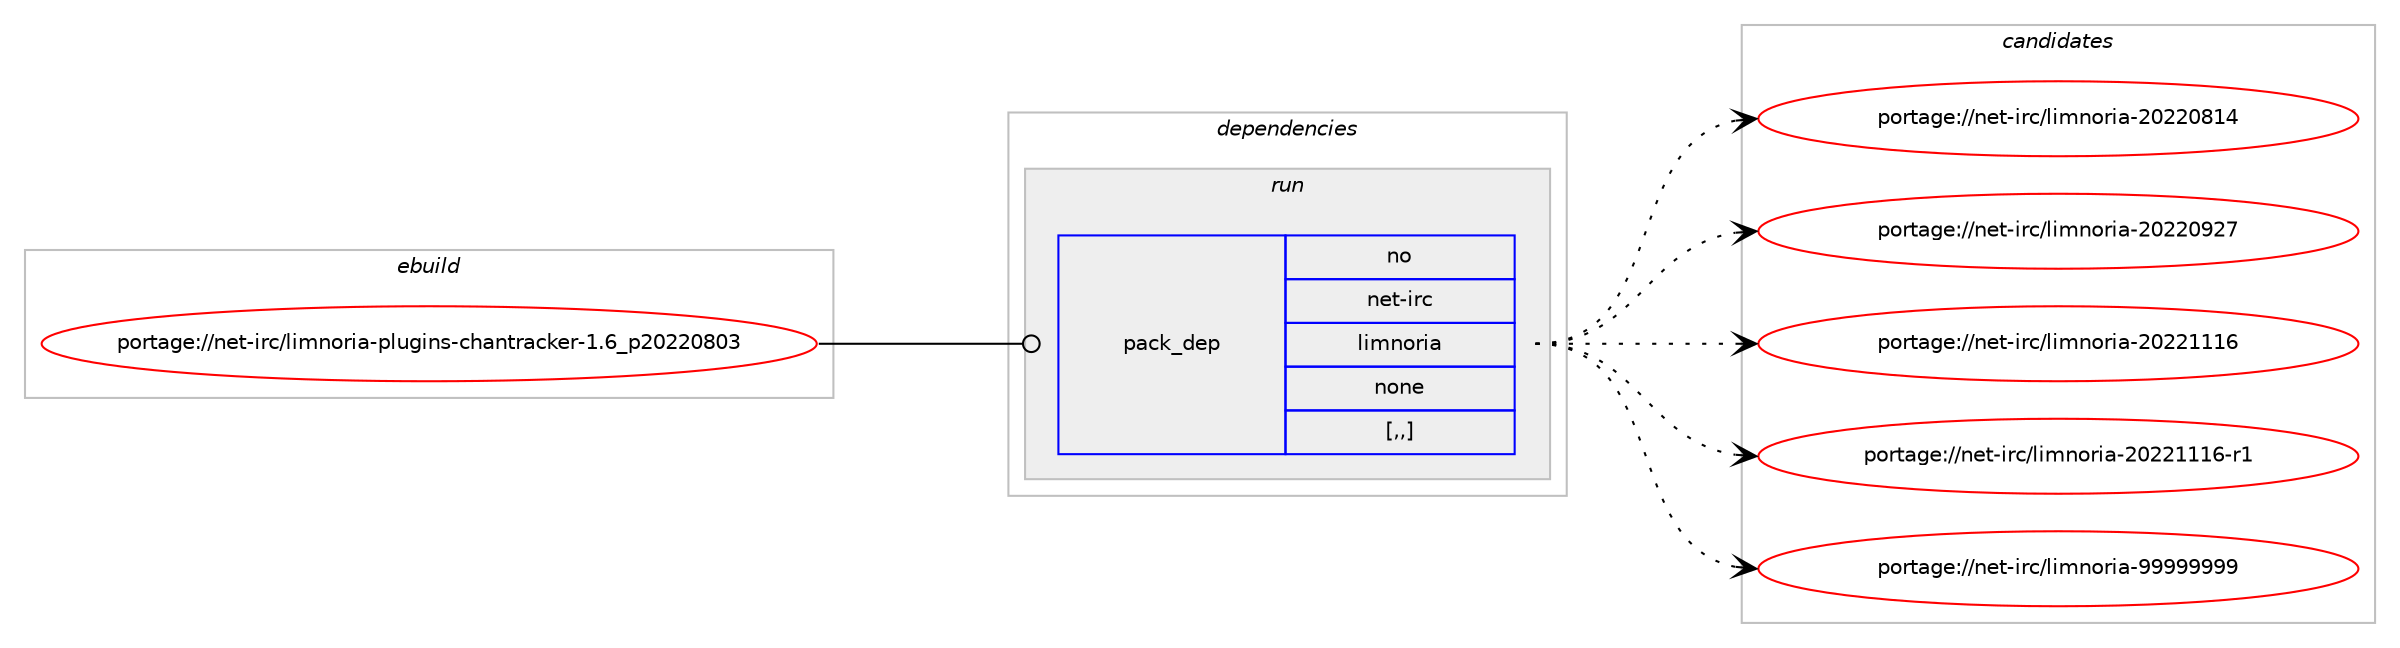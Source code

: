 digraph prolog {

# *************
# Graph options
# *************

newrank=true;
concentrate=true;
compound=true;
graph [rankdir=LR,fontname=Helvetica,fontsize=10,ranksep=1.5];#, ranksep=2.5, nodesep=0.2];
edge  [arrowhead=vee];
node  [fontname=Helvetica,fontsize=10];

# **********
# The ebuild
# **********

subgraph cluster_leftcol {
color=gray;
rank=same;
label=<<i>ebuild</i>>;
id [label="portage://net-irc/limnoria-plugins-chantracker-1.6_p20220803", color=red, width=4, href="../net-irc/limnoria-plugins-chantracker-1.6_p20220803.svg"];
}

# ****************
# The dependencies
# ****************

subgraph cluster_midcol {
color=gray;
label=<<i>dependencies</i>>;
subgraph cluster_compile {
fillcolor="#eeeeee";
style=filled;
label=<<i>compile</i>>;
}
subgraph cluster_compileandrun {
fillcolor="#eeeeee";
style=filled;
label=<<i>compile and run</i>>;
}
subgraph cluster_run {
fillcolor="#eeeeee";
style=filled;
label=<<i>run</i>>;
subgraph pack254765 {
dependency347548 [label=<<TABLE BORDER="0" CELLBORDER="1" CELLSPACING="0" CELLPADDING="4" WIDTH="220"><TR><TD ROWSPAN="6" CELLPADDING="30">pack_dep</TD></TR><TR><TD WIDTH="110">no</TD></TR><TR><TD>net-irc</TD></TR><TR><TD>limnoria</TD></TR><TR><TD>none</TD></TR><TR><TD>[,,]</TD></TR></TABLE>>, shape=none, color=blue];
}
id:e -> dependency347548:w [weight=20,style="solid",arrowhead="odot"];
}
}

# **************
# The candidates
# **************

subgraph cluster_choices {
rank=same;
color=gray;
label=<<i>candidates</i>>;

subgraph choice254765 {
color=black;
nodesep=1;
choice11010111645105114994710810510911011111410597455048505048564952 [label="portage://net-irc/limnoria-20220814", color=red, width=4,href="../net-irc/limnoria-20220814.svg"];
choice11010111645105114994710810510911011111410597455048505048575055 [label="portage://net-irc/limnoria-20220927", color=red, width=4,href="../net-irc/limnoria-20220927.svg"];
choice11010111645105114994710810510911011111410597455048505049494954 [label="portage://net-irc/limnoria-20221116", color=red, width=4,href="../net-irc/limnoria-20221116.svg"];
choice110101116451051149947108105109110111114105974550485050494949544511449 [label="portage://net-irc/limnoria-20221116-r1", color=red, width=4,href="../net-irc/limnoria-20221116-r1.svg"];
choice11010111645105114994710810510911011111410597455757575757575757 [label="portage://net-irc/limnoria-99999999", color=red, width=4,href="../net-irc/limnoria-99999999.svg"];
dependency347548:e -> choice11010111645105114994710810510911011111410597455048505048564952:w [style=dotted,weight="100"];
dependency347548:e -> choice11010111645105114994710810510911011111410597455048505048575055:w [style=dotted,weight="100"];
dependency347548:e -> choice11010111645105114994710810510911011111410597455048505049494954:w [style=dotted,weight="100"];
dependency347548:e -> choice110101116451051149947108105109110111114105974550485050494949544511449:w [style=dotted,weight="100"];
dependency347548:e -> choice11010111645105114994710810510911011111410597455757575757575757:w [style=dotted,weight="100"];
}
}

}
